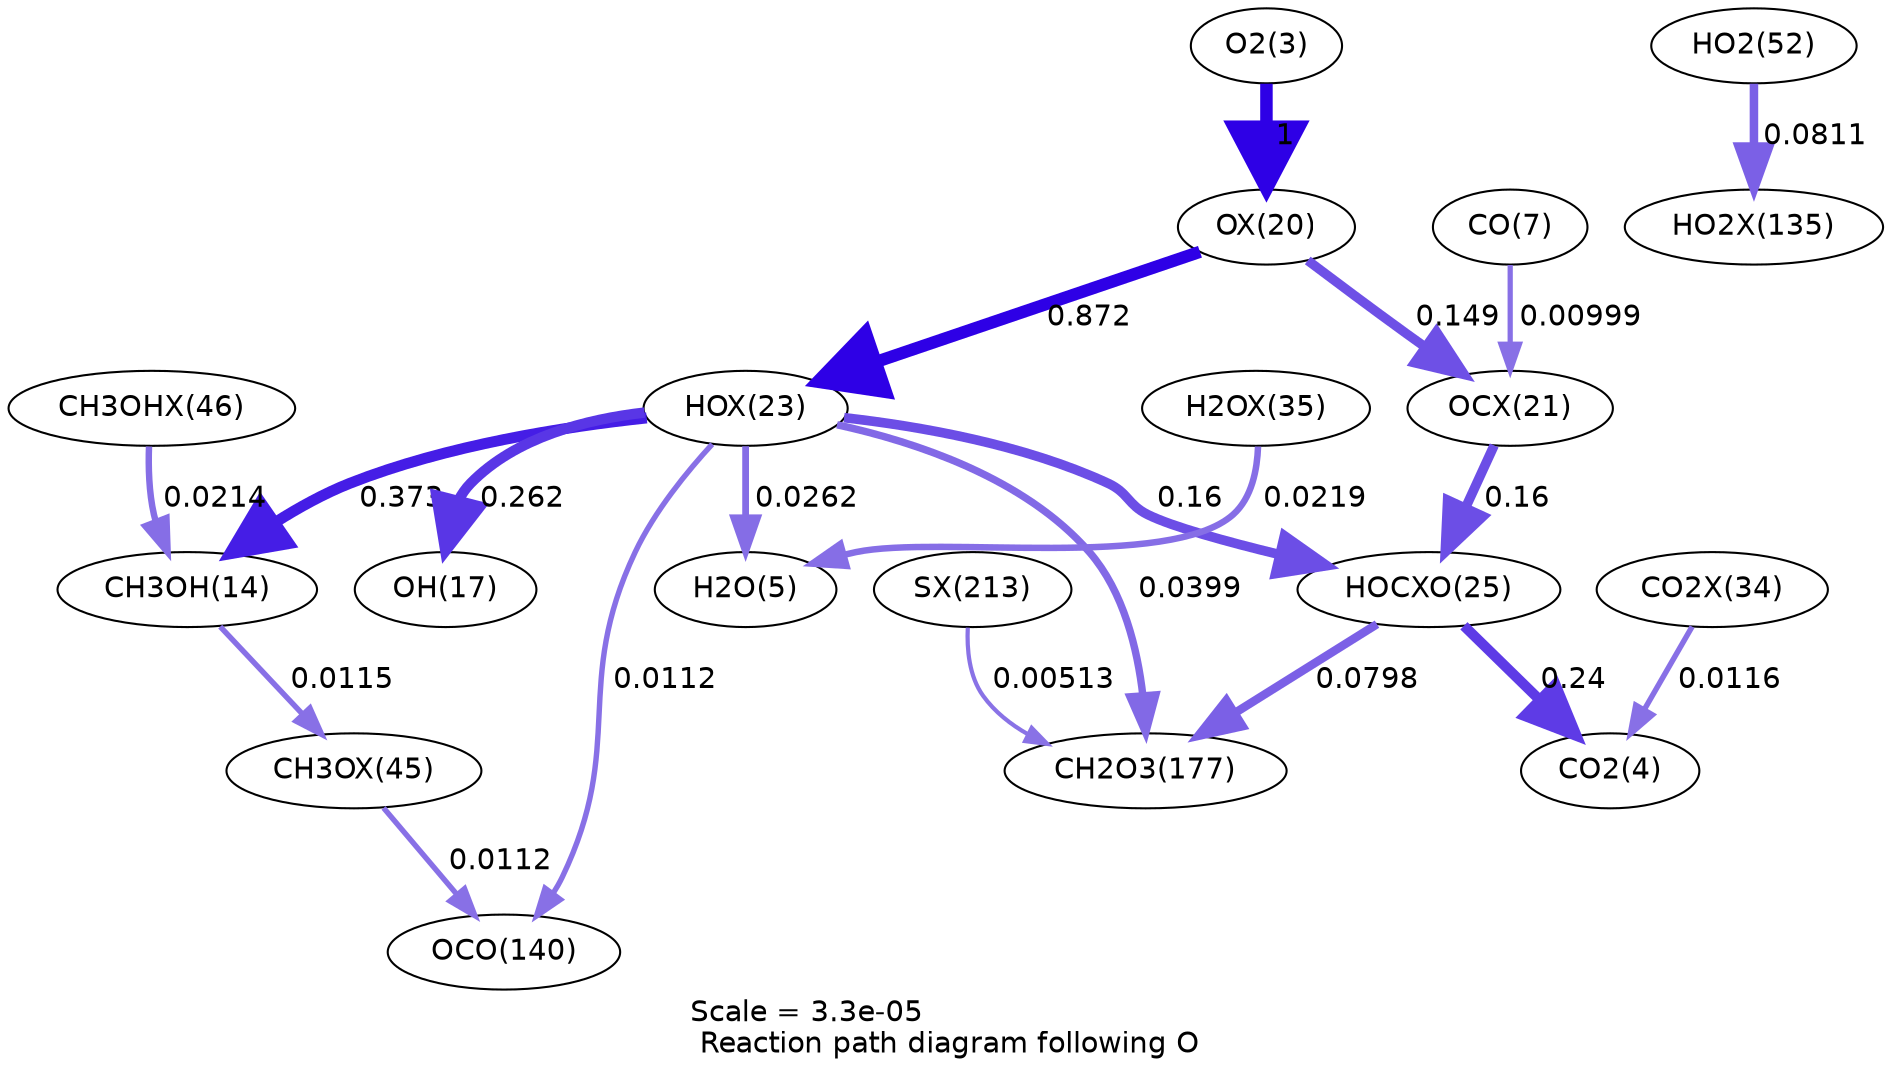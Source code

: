 digraph reaction_paths {
center=1;
s5 -> s32[fontname="Helvetica", penwidth=6, arrowsize=3, color="0.7, 1.5, 0.9"
, label=" 1"];
s32 -> s35[fontname="Helvetica", penwidth=5.9, arrowsize=2.95, color="0.7, 1.37, 0.9"
, label=" 0.872"];
s32 -> s33[fontname="Helvetica", penwidth=4.56, arrowsize=2.28, color="0.7, 0.649, 0.9"
, label=" 0.149"];
s35 -> s16[fontname="Helvetica", penwidth=5.26, arrowsize=2.63, color="0.7, 0.873, 0.9"
, label=" 0.373"];
s35 -> s19[fontname="Helvetica", penwidth=4.99, arrowsize=2.49, color="0.7, 0.762, 0.9"
, label=" 0.262"];
s35 -> s7[fontname="Helvetica", penwidth=3.25, arrowsize=1.63, color="0.7, 0.526, 0.9"
, label=" 0.0262"];
s35 -> s25[fontname="Helvetica", penwidth=2.61, arrowsize=1.31, color="0.7, 0.511, 0.9"
, label=" 0.0112"];
s35 -> s37[fontname="Helvetica", penwidth=4.62, arrowsize=2.31, color="0.7, 0.66, 0.9"
, label=" 0.16"];
s35 -> s28[fontname="Helvetica", penwidth=3.57, arrowsize=1.78, color="0.7, 0.54, 0.9"
, label=" 0.0399"];
s50 -> s16[fontname="Helvetica", penwidth=3.1, arrowsize=1.55, color="0.7, 0.521, 0.9"
, label=" 0.0214"];
s16 -> s49[fontname="Helvetica", penwidth=2.63, arrowsize=1.31, color="0.7, 0.511, 0.9"
, label=" 0.0115"];
s42 -> s7[fontname="Helvetica", penwidth=3.12, arrowsize=1.56, color="0.7, 0.522, 0.9"
, label=" 0.0219"];
s49 -> s25[fontname="Helvetica", penwidth=2.61, arrowsize=1.31, color="0.7, 0.511, 0.9"
, label=" 0.0112"];
s21 -> s52[fontname="Helvetica", penwidth=4.1, arrowsize=2.05, color="0.7, 0.581, 0.9"
, label=" 0.0811"];
s9 -> s33[fontname="Helvetica", penwidth=2.52, arrowsize=1.26, color="0.7, 0.51, 0.9"
, label=" 0.00999"];
s33 -> s37[fontname="Helvetica", penwidth=4.62, arrowsize=2.31, color="0.7, 0.66, 0.9"
, label=" 0.16"];
s37 -> s6[fontname="Helvetica", penwidth=4.92, arrowsize=2.46, color="0.7, 0.74, 0.9"
, label=" 0.24"];
s41 -> s6[fontname="Helvetica", penwidth=2.63, arrowsize=1.32, color="0.7, 0.512, 0.9"
, label=" 0.0116"];
s37 -> s28[fontname="Helvetica", penwidth=4.09, arrowsize=2.05, color="0.7, 0.58, 0.9"
, label=" 0.0798"];
s59 -> s28[fontname="Helvetica", penwidth=2.02, arrowsize=1.01, color="0.7, 0.505, 0.9"
, label=" 0.00513"];
s5 [ fontname="Helvetica", label="O2(3)"];
s6 [ fontname="Helvetica", label="CO2(4)"];
s7 [ fontname="Helvetica", label="H2O(5)"];
s9 [ fontname="Helvetica", label="CO(7)"];
s16 [ fontname="Helvetica", label="CH3OH(14)"];
s19 [ fontname="Helvetica", label="OH(17)"];
s21 [ fontname="Helvetica", label="HO2(52)"];
s25 [ fontname="Helvetica", label="OCO(140)"];
s28 [ fontname="Helvetica", label="CH2O3(177)"];
s32 [ fontname="Helvetica", label="OX(20)"];
s33 [ fontname="Helvetica", label="OCX(21)"];
s35 [ fontname="Helvetica", label="HOX(23)"];
s37 [ fontname="Helvetica", label="HOCXO(25)"];
s41 [ fontname="Helvetica", label="CO2X(34)"];
s42 [ fontname="Helvetica", label="H2OX(35)"];
s49 [ fontname="Helvetica", label="CH3OX(45)"];
s50 [ fontname="Helvetica", label="CH3OHX(46)"];
s52 [ fontname="Helvetica", label="HO2X(135)"];
s59 [ fontname="Helvetica", label="SX(213)"];
 label = "Scale = 3.3e-05\l Reaction path diagram following O";
 fontname = "Helvetica";
}
